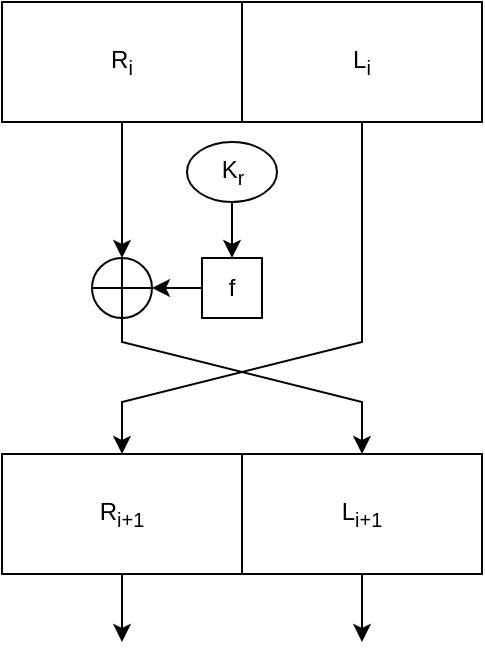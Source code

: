 <mxfile version="24.3.1" type="github">
  <diagram name="Page-1" id="4hofbNgoeAtavMJjyCWj">
    <mxGraphModel dx="880" dy="484" grid="1" gridSize="10" guides="1" tooltips="1" connect="1" arrows="1" fold="1" page="1" pageScale="1" pageWidth="850" pageHeight="1100" math="0" shadow="0">
      <root>
        <mxCell id="0" />
        <mxCell id="1" parent="0" />
        <mxCell id="kgRWIEOUbsrzxwKOHytv-6" style="edgeStyle=orthogonalEdgeStyle;rounded=0;orthogonalLoop=1;jettySize=auto;html=1;entryX=0.5;entryY=0;entryDx=0;entryDy=0;" edge="1" parent="1" source="kgRWIEOUbsrzxwKOHytv-1" target="kgRWIEOUbsrzxwKOHytv-5">
          <mxGeometry relative="1" as="geometry" />
        </mxCell>
        <mxCell id="kgRWIEOUbsrzxwKOHytv-1" value="R&lt;sub&gt;i&lt;/sub&gt;" style="rounded=0;whiteSpace=wrap;html=1;" vertex="1" parent="1">
          <mxGeometry x="360" y="220" width="120" height="60" as="geometry" />
        </mxCell>
        <mxCell id="kgRWIEOUbsrzxwKOHytv-14" style="rounded=0;orthogonalLoop=1;jettySize=auto;html=1;entryX=0.5;entryY=0;entryDx=0;entryDy=0;" edge="1" parent="1" source="kgRWIEOUbsrzxwKOHytv-2" target="kgRWIEOUbsrzxwKOHytv-11">
          <mxGeometry relative="1" as="geometry">
            <Array as="points">
              <mxPoint x="540" y="390" />
              <mxPoint x="420" y="420" />
            </Array>
          </mxGeometry>
        </mxCell>
        <mxCell id="kgRWIEOUbsrzxwKOHytv-2" value="L&lt;sub&gt;i&lt;/sub&gt;" style="rounded=0;whiteSpace=wrap;html=1;" vertex="1" parent="1">
          <mxGeometry x="480" y="220" width="120" height="60" as="geometry" />
        </mxCell>
        <mxCell id="kgRWIEOUbsrzxwKOHytv-13" style="rounded=0;orthogonalLoop=1;jettySize=auto;html=1;exitX=0.5;exitY=1;exitDx=0;exitDy=0;" edge="1" parent="1" source="kgRWIEOUbsrzxwKOHytv-5" target="kgRWIEOUbsrzxwKOHytv-12">
          <mxGeometry relative="1" as="geometry">
            <mxPoint x="420" y="380" as="sourcePoint" />
            <Array as="points">
              <mxPoint x="420" y="390" />
              <mxPoint x="540" y="420" />
            </Array>
          </mxGeometry>
        </mxCell>
        <mxCell id="kgRWIEOUbsrzxwKOHytv-5" value="" style="shape=orEllipse;perimeter=ellipsePerimeter;whiteSpace=wrap;html=1;backgroundOutline=1;" vertex="1" parent="1">
          <mxGeometry x="405" y="348" width="30" height="30" as="geometry" />
        </mxCell>
        <mxCell id="kgRWIEOUbsrzxwKOHytv-10" style="edgeStyle=orthogonalEdgeStyle;rounded=0;orthogonalLoop=1;jettySize=auto;html=1;entryX=1;entryY=0.5;entryDx=0;entryDy=0;" edge="1" parent="1" source="kgRWIEOUbsrzxwKOHytv-7" target="kgRWIEOUbsrzxwKOHytv-5">
          <mxGeometry relative="1" as="geometry" />
        </mxCell>
        <mxCell id="kgRWIEOUbsrzxwKOHytv-7" value="f" style="whiteSpace=wrap;html=1;aspect=fixed;" vertex="1" parent="1">
          <mxGeometry x="460" y="348" width="30" height="30" as="geometry" />
        </mxCell>
        <mxCell id="kgRWIEOUbsrzxwKOHytv-9" style="edgeStyle=orthogonalEdgeStyle;rounded=0;orthogonalLoop=1;jettySize=auto;html=1;" edge="1" parent="1" source="kgRWIEOUbsrzxwKOHytv-8" target="kgRWIEOUbsrzxwKOHytv-7">
          <mxGeometry relative="1" as="geometry" />
        </mxCell>
        <mxCell id="kgRWIEOUbsrzxwKOHytv-8" value="K&lt;sub&gt;r&lt;/sub&gt;" style="ellipse;whiteSpace=wrap;html=1;" vertex="1" parent="1">
          <mxGeometry x="452.5" y="290" width="45" height="30" as="geometry" />
        </mxCell>
        <mxCell id="kgRWIEOUbsrzxwKOHytv-15" style="edgeStyle=orthogonalEdgeStyle;rounded=0;orthogonalLoop=1;jettySize=auto;html=1;" edge="1" parent="1" source="kgRWIEOUbsrzxwKOHytv-11">
          <mxGeometry relative="1" as="geometry">
            <mxPoint x="420" y="540" as="targetPoint" />
          </mxGeometry>
        </mxCell>
        <mxCell id="kgRWIEOUbsrzxwKOHytv-11" value="R&lt;sub&gt;i+1&lt;/sub&gt;" style="rounded=0;whiteSpace=wrap;html=1;" vertex="1" parent="1">
          <mxGeometry x="360" y="446" width="120" height="60" as="geometry" />
        </mxCell>
        <mxCell id="kgRWIEOUbsrzxwKOHytv-16" style="edgeStyle=orthogonalEdgeStyle;rounded=0;orthogonalLoop=1;jettySize=auto;html=1;" edge="1" parent="1" source="kgRWIEOUbsrzxwKOHytv-12">
          <mxGeometry relative="1" as="geometry">
            <mxPoint x="540" y="540" as="targetPoint" />
          </mxGeometry>
        </mxCell>
        <mxCell id="kgRWIEOUbsrzxwKOHytv-12" value="L&lt;sub&gt;i+1&lt;/sub&gt;" style="rounded=0;whiteSpace=wrap;html=1;" vertex="1" parent="1">
          <mxGeometry x="480" y="446" width="120" height="60" as="geometry" />
        </mxCell>
      </root>
    </mxGraphModel>
  </diagram>
</mxfile>
